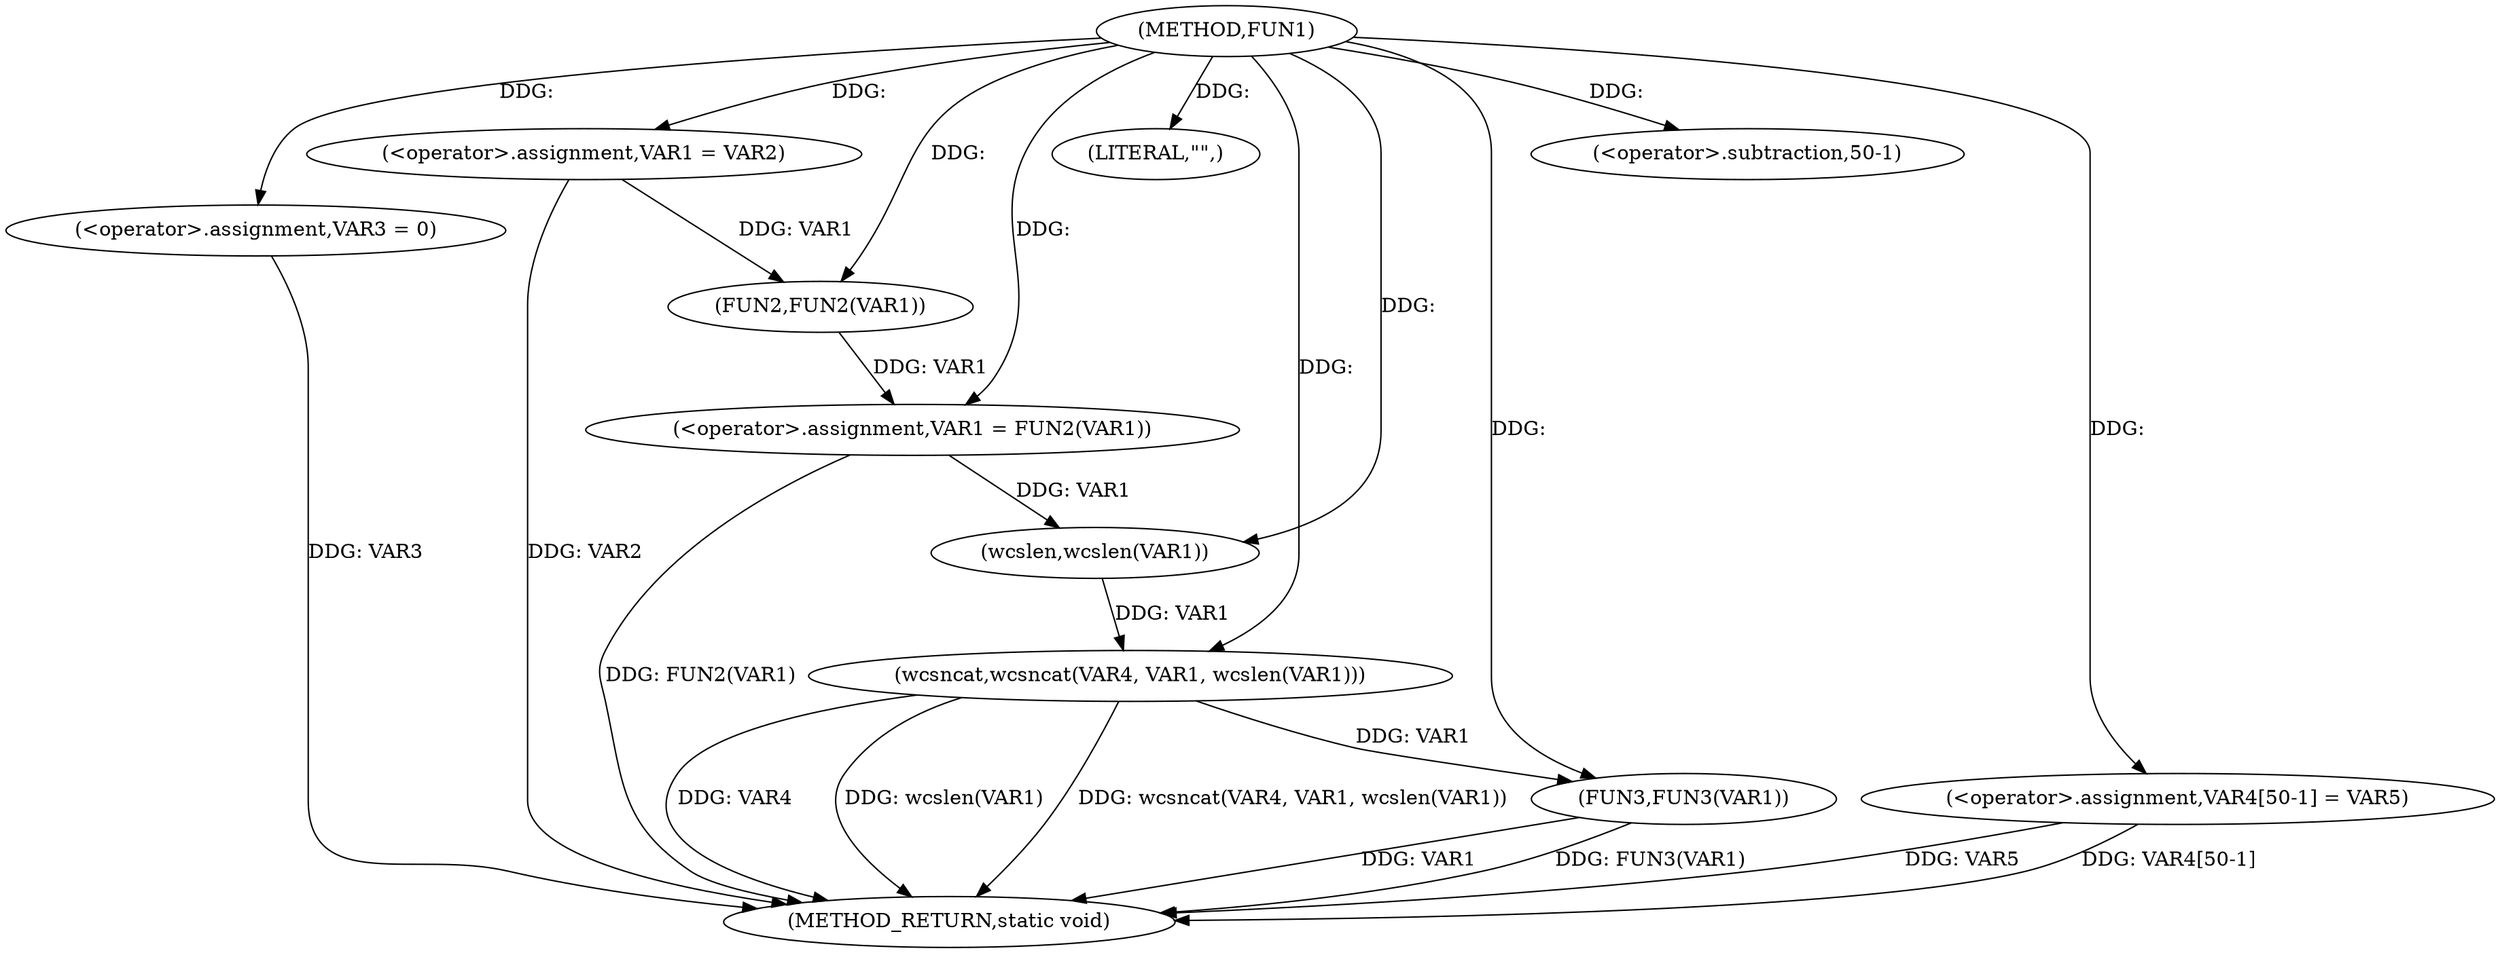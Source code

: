 digraph FUN1 {  
"1000100" [label = "(METHOD,FUN1)" ]
"1000130" [label = "(METHOD_RETURN,static void)" ]
"1000104" [label = "(<operator>.assignment,VAR1 = VAR2)" ]
"1000107" [label = "(<operator>.assignment,VAR3 = 0)" ]
"1000110" [label = "(<operator>.assignment,VAR1 = FUN2(VAR1))" ]
"1000112" [label = "(FUN2,FUN2(VAR1))" ]
"1000115" [label = "(LITERAL,\"\",)" ]
"1000116" [label = "(wcsncat,wcsncat(VAR4, VAR1, wcslen(VAR1)))" ]
"1000119" [label = "(wcslen,wcslen(VAR1))" ]
"1000121" [label = "(<operator>.assignment,VAR4[50-1] = VAR5)" ]
"1000124" [label = "(<operator>.subtraction,50-1)" ]
"1000128" [label = "(FUN3,FUN3(VAR1))" ]
  "1000116" -> "1000130"  [ label = "DDG: VAR4"] 
  "1000107" -> "1000130"  [ label = "DDG: VAR3"] 
  "1000128" -> "1000130"  [ label = "DDG: VAR1"] 
  "1000121" -> "1000130"  [ label = "DDG: VAR5"] 
  "1000110" -> "1000130"  [ label = "DDG: FUN2(VAR1)"] 
  "1000121" -> "1000130"  [ label = "DDG: VAR4[50-1]"] 
  "1000128" -> "1000130"  [ label = "DDG: FUN3(VAR1)"] 
  "1000116" -> "1000130"  [ label = "DDG: wcslen(VAR1)"] 
  "1000116" -> "1000130"  [ label = "DDG: wcsncat(VAR4, VAR1, wcslen(VAR1))"] 
  "1000104" -> "1000130"  [ label = "DDG: VAR2"] 
  "1000100" -> "1000104"  [ label = "DDG: "] 
  "1000100" -> "1000107"  [ label = "DDG: "] 
  "1000112" -> "1000110"  [ label = "DDG: VAR1"] 
  "1000100" -> "1000110"  [ label = "DDG: "] 
  "1000104" -> "1000112"  [ label = "DDG: VAR1"] 
  "1000100" -> "1000112"  [ label = "DDG: "] 
  "1000100" -> "1000115"  [ label = "DDG: "] 
  "1000100" -> "1000116"  [ label = "DDG: "] 
  "1000119" -> "1000116"  [ label = "DDG: VAR1"] 
  "1000110" -> "1000119"  [ label = "DDG: VAR1"] 
  "1000100" -> "1000119"  [ label = "DDG: "] 
  "1000100" -> "1000121"  [ label = "DDG: "] 
  "1000100" -> "1000124"  [ label = "DDG: "] 
  "1000116" -> "1000128"  [ label = "DDG: VAR1"] 
  "1000100" -> "1000128"  [ label = "DDG: "] 
}
